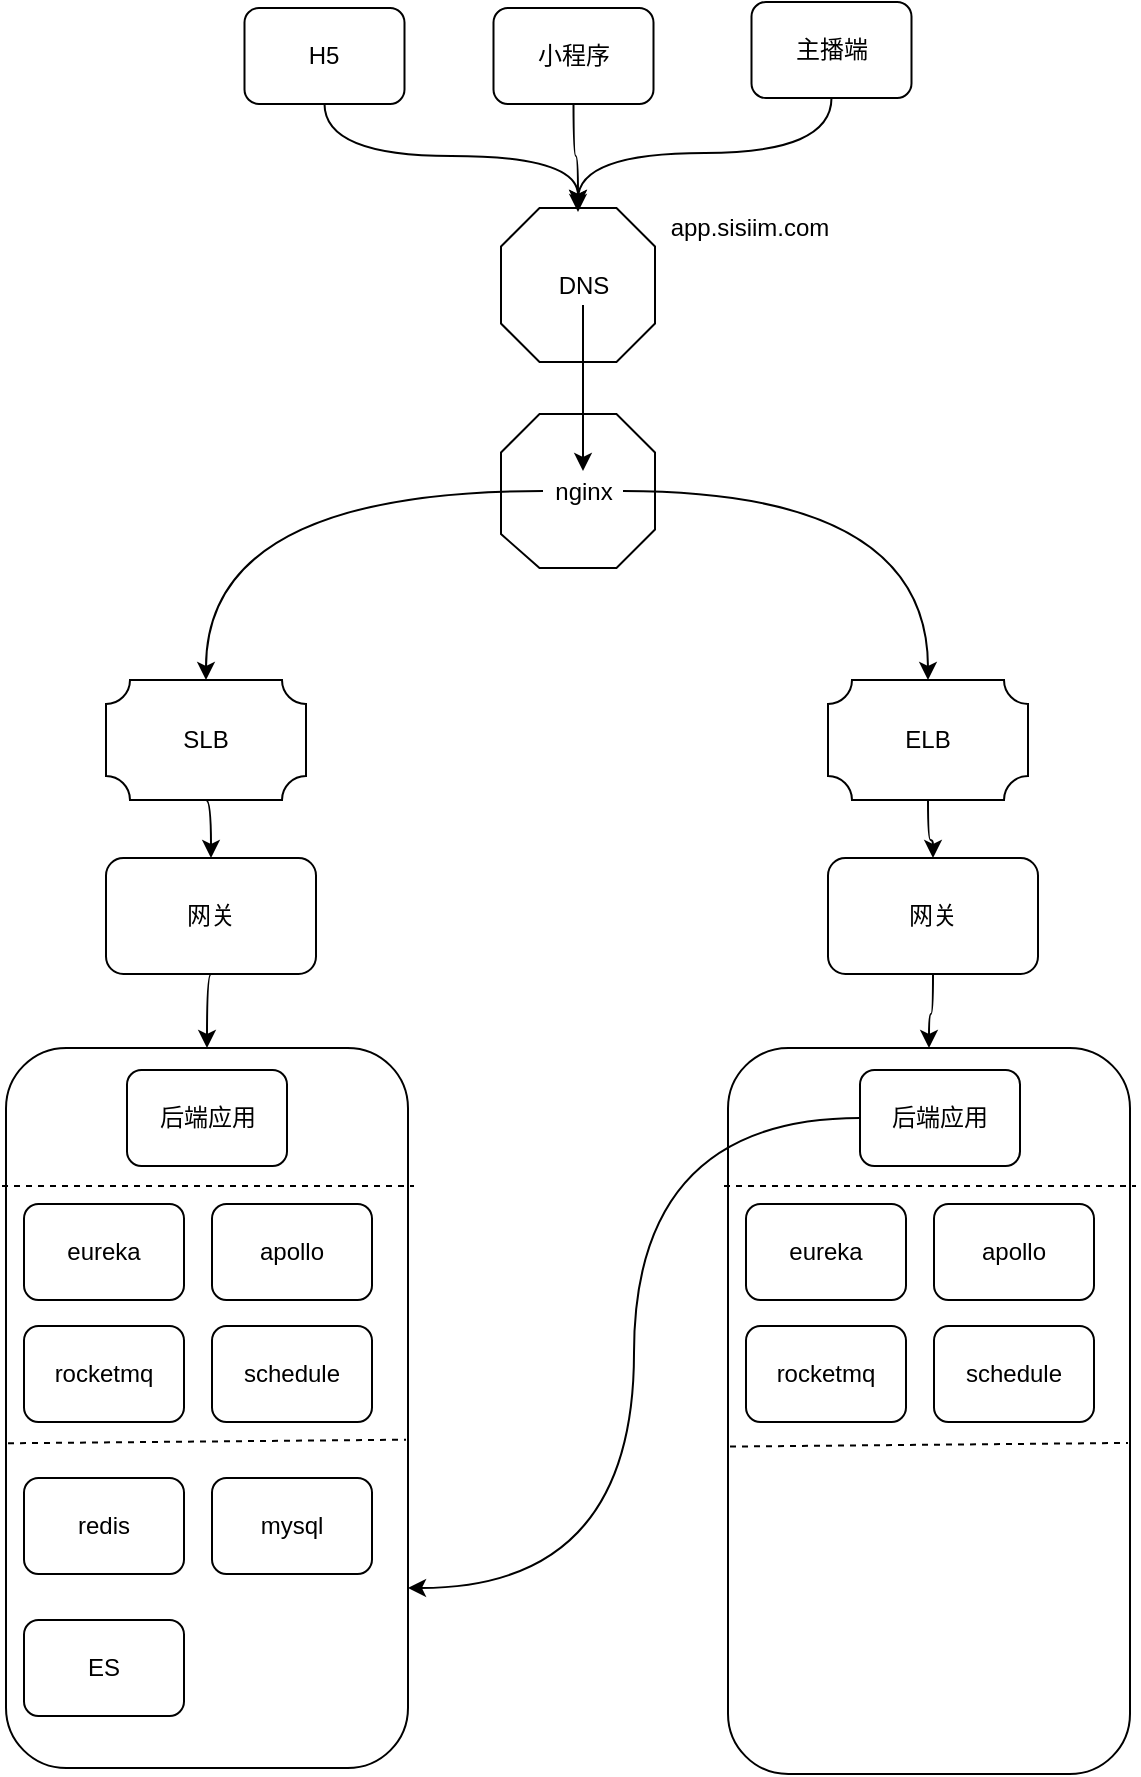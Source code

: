 <mxfile version="14.1.8" type="github">
  <diagram id="Hs13dnjIaAIShmFf6Qo-" name="第 1 页">
    <mxGraphModel dx="791" dy="1690" grid="0" gridSize="10" guides="1" tooltips="1" connect="1" arrows="1" fold="1" page="1" pageScale="1" pageWidth="827" pageHeight="1169" math="0" shadow="0">
      <root>
        <mxCell id="0" />
        <mxCell id="1" parent="0" />
        <mxCell id="erWMEcOCaH_annTz6uU9-1" value="" style="verticalLabelPosition=bottom;verticalAlign=top;html=1;shape=mxgraph.basic.polygon;polyCoords=[[0.25,0],[0.75,0],[1,0.25],[1,0.75],[0.75,1],[0.25,1],[0,0.78],[0,0.25]];polyline=0;" vertex="1" parent="1">
          <mxGeometry x="332.5" y="71" width="77" height="77" as="geometry" />
        </mxCell>
        <mxCell id="yiPBfoOaf0CJgp_YEPqx-1" value="" style="verticalLabelPosition=bottom;verticalAlign=top;html=1;shape=mxgraph.basic.polygon;polyCoords=[[0.25,0],[0.75,0],[1,0.25],[1,0.75],[0.75,1],[0.25,1],[0,0.75],[0,0.25]];polyline=0;" parent="1" vertex="1">
          <mxGeometry x="332.5" y="-32" width="77" height="77" as="geometry" />
        </mxCell>
        <mxCell id="erWMEcOCaH_annTz6uU9-8" style="edgeStyle=orthogonalEdgeStyle;curved=1;orthogonalLoop=1;jettySize=auto;html=1;exitX=0.5;exitY=1;exitDx=0;exitDy=0;entryX=0.5;entryY=0;entryDx=0;entryDy=0;" edge="1" parent="1" source="yiPBfoOaf0CJgp_YEPqx-2" target="erWMEcOCaH_annTz6uU9-2">
          <mxGeometry relative="1" as="geometry" />
        </mxCell>
        <mxCell id="yiPBfoOaf0CJgp_YEPqx-2" value="DNS" style="text;html=1;strokeColor=none;fillColor=none;align=center;verticalAlign=middle;whiteSpace=wrap;rounded=0;" parent="1" vertex="1">
          <mxGeometry x="353.5" y="-3.5" width="40" height="20" as="geometry" />
        </mxCell>
        <mxCell id="erWMEcOCaH_annTz6uU9-9" style="edgeStyle=orthogonalEdgeStyle;curved=1;orthogonalLoop=1;jettySize=auto;html=1;exitX=0.5;exitY=1;exitDx=0;exitDy=0;exitPerimeter=0;entryX=0.5;entryY=0;entryDx=0;entryDy=0;" edge="1" parent="1" source="yiPBfoOaf0CJgp_YEPqx-3" target="yiPBfoOaf0CJgp_YEPqx-7">
          <mxGeometry relative="1" as="geometry" />
        </mxCell>
        <mxCell id="yiPBfoOaf0CJgp_YEPqx-3" value="" style="verticalLabelPosition=bottom;verticalAlign=top;html=1;shape=mxgraph.basic.plaque;dx=6;" parent="1" vertex="1">
          <mxGeometry x="135" y="204" width="100" height="60" as="geometry" />
        </mxCell>
        <mxCell id="yiPBfoOaf0CJgp_YEPqx-4" value="SLB" style="text;html=1;strokeColor=none;fillColor=none;align=center;verticalAlign=middle;whiteSpace=wrap;rounded=0;" parent="1" vertex="1">
          <mxGeometry x="165" y="224" width="40" height="20" as="geometry" />
        </mxCell>
        <mxCell id="erWMEcOCaH_annTz6uU9-10" style="edgeStyle=orthogonalEdgeStyle;curved=1;orthogonalLoop=1;jettySize=auto;html=1;exitX=0.5;exitY=1;exitDx=0;exitDy=0;exitPerimeter=0;" edge="1" parent="1" source="yiPBfoOaf0CJgp_YEPqx-5" target="yiPBfoOaf0CJgp_YEPqx-8">
          <mxGeometry relative="1" as="geometry" />
        </mxCell>
        <mxCell id="yiPBfoOaf0CJgp_YEPqx-5" value="" style="verticalLabelPosition=bottom;verticalAlign=top;html=1;shape=mxgraph.basic.plaque;dx=6;" parent="1" vertex="1">
          <mxGeometry x="496" y="204" width="100" height="60" as="geometry" />
        </mxCell>
        <mxCell id="yiPBfoOaf0CJgp_YEPqx-6" value="ELB" style="text;html=1;strokeColor=none;fillColor=none;align=center;verticalAlign=middle;whiteSpace=wrap;rounded=0;" parent="1" vertex="1">
          <mxGeometry x="526" y="224" width="40" height="20" as="geometry" />
        </mxCell>
        <mxCell id="erWMEcOCaH_annTz6uU9-34" style="edgeStyle=orthogonalEdgeStyle;curved=1;orthogonalLoop=1;jettySize=auto;html=1;exitX=0.5;exitY=1;exitDx=0;exitDy=0;entryX=0.5;entryY=0;entryDx=0;entryDy=0;" edge="1" parent="1" source="yiPBfoOaf0CJgp_YEPqx-7" target="yiPBfoOaf0CJgp_YEPqx-10">
          <mxGeometry relative="1" as="geometry" />
        </mxCell>
        <mxCell id="yiPBfoOaf0CJgp_YEPqx-7" value="网关" style="rounded=1;whiteSpace=wrap;html=1;" parent="1" vertex="1">
          <mxGeometry x="135" y="293" width="105" height="58" as="geometry" />
        </mxCell>
        <mxCell id="erWMEcOCaH_annTz6uU9-33" style="edgeStyle=orthogonalEdgeStyle;curved=1;orthogonalLoop=1;jettySize=auto;html=1;exitX=0.5;exitY=1;exitDx=0;exitDy=0;" edge="1" parent="1" source="yiPBfoOaf0CJgp_YEPqx-8" target="yiPBfoOaf0CJgp_YEPqx-25">
          <mxGeometry relative="1" as="geometry" />
        </mxCell>
        <mxCell id="yiPBfoOaf0CJgp_YEPqx-8" value="网关" style="rounded=1;whiteSpace=wrap;html=1;" parent="1" vertex="1">
          <mxGeometry x="496" y="293" width="105" height="58" as="geometry" />
        </mxCell>
        <mxCell id="yiPBfoOaf0CJgp_YEPqx-10" value="" style="rounded=1;whiteSpace=wrap;html=1;" parent="1" vertex="1">
          <mxGeometry x="85" y="388" width="201" height="360" as="geometry" />
        </mxCell>
        <mxCell id="yiPBfoOaf0CJgp_YEPqx-13" value="eureka" style="rounded=1;whiteSpace=wrap;html=1;" parent="1" vertex="1">
          <mxGeometry x="94" y="466" width="80" height="48" as="geometry" />
        </mxCell>
        <mxCell id="yiPBfoOaf0CJgp_YEPqx-14" value="apollo" style="rounded=1;whiteSpace=wrap;html=1;" parent="1" vertex="1">
          <mxGeometry x="188" y="466" width="80" height="48" as="geometry" />
        </mxCell>
        <mxCell id="yiPBfoOaf0CJgp_YEPqx-15" value="rocketmq" style="rounded=1;whiteSpace=wrap;html=1;" parent="1" vertex="1">
          <mxGeometry x="94" y="527" width="80" height="48" as="geometry" />
        </mxCell>
        <mxCell id="yiPBfoOaf0CJgp_YEPqx-16" value="schedule" style="rounded=1;whiteSpace=wrap;html=1;" parent="1" vertex="1">
          <mxGeometry x="188" y="527" width="80" height="48" as="geometry" />
        </mxCell>
        <mxCell id="yiPBfoOaf0CJgp_YEPqx-18" value="" style="endArrow=none;dashed=1;html=1;entryX=0.995;entryY=0.544;entryDx=0;entryDy=0;entryPerimeter=0;exitX=0.005;exitY=0.549;exitDx=0;exitDy=0;exitPerimeter=0;" parent="1" source="yiPBfoOaf0CJgp_YEPqx-10" target="yiPBfoOaf0CJgp_YEPqx-10" edge="1">
          <mxGeometry width="50" height="50" relative="1" as="geometry">
            <mxPoint x="84" y="590" as="sourcePoint" />
            <mxPoint x="134" y="587" as="targetPoint" />
          </mxGeometry>
        </mxCell>
        <mxCell id="yiPBfoOaf0CJgp_YEPqx-20" value="" style="endArrow=none;dashed=1;html=1;" parent="1" edge="1">
          <mxGeometry width="50" height="50" relative="1" as="geometry">
            <mxPoint x="83" y="457" as="sourcePoint" />
            <mxPoint x="289" y="457" as="targetPoint" />
          </mxGeometry>
        </mxCell>
        <mxCell id="yiPBfoOaf0CJgp_YEPqx-22" value="redis" style="rounded=1;whiteSpace=wrap;html=1;" parent="1" vertex="1">
          <mxGeometry x="94" y="603" width="80" height="48" as="geometry" />
        </mxCell>
        <mxCell id="yiPBfoOaf0CJgp_YEPqx-23" value="mysql" style="rounded=1;whiteSpace=wrap;html=1;" parent="1" vertex="1">
          <mxGeometry x="188" y="603" width="80" height="48" as="geometry" />
        </mxCell>
        <mxCell id="yiPBfoOaf0CJgp_YEPqx-24" value="ES" style="rounded=1;whiteSpace=wrap;html=1;" parent="1" vertex="1">
          <mxGeometry x="94" y="674" width="80" height="48" as="geometry" />
        </mxCell>
        <mxCell id="yiPBfoOaf0CJgp_YEPqx-25" value="" style="rounded=1;whiteSpace=wrap;html=1;" parent="1" vertex="1">
          <mxGeometry x="446" y="388" width="201" height="363" as="geometry" />
        </mxCell>
        <mxCell id="erWMEcOCaH_annTz6uU9-6" style="edgeStyle=orthogonalEdgeStyle;orthogonalLoop=1;jettySize=auto;html=1;exitX=0;exitY=0.5;exitDx=0;exitDy=0;entryX=1;entryY=0.75;entryDx=0;entryDy=0;curved=1;" edge="1" parent="1" source="yiPBfoOaf0CJgp_YEPqx-26" target="yiPBfoOaf0CJgp_YEPqx-10">
          <mxGeometry relative="1" as="geometry" />
        </mxCell>
        <mxCell id="yiPBfoOaf0CJgp_YEPqx-26" value="后端应用" style="rounded=1;whiteSpace=wrap;html=1;" parent="1" vertex="1">
          <mxGeometry x="512" y="399" width="80" height="48" as="geometry" />
        </mxCell>
        <mxCell id="yiPBfoOaf0CJgp_YEPqx-28" value="eureka" style="rounded=1;whiteSpace=wrap;html=1;" parent="1" vertex="1">
          <mxGeometry x="455" y="466" width="80" height="48" as="geometry" />
        </mxCell>
        <mxCell id="yiPBfoOaf0CJgp_YEPqx-29" value="apollo" style="rounded=1;whiteSpace=wrap;html=1;" parent="1" vertex="1">
          <mxGeometry x="549" y="466" width="80" height="48" as="geometry" />
        </mxCell>
        <mxCell id="yiPBfoOaf0CJgp_YEPqx-30" value="rocketmq" style="rounded=1;whiteSpace=wrap;html=1;" parent="1" vertex="1">
          <mxGeometry x="455" y="527" width="80" height="48" as="geometry" />
        </mxCell>
        <mxCell id="yiPBfoOaf0CJgp_YEPqx-31" value="schedule" style="rounded=1;whiteSpace=wrap;html=1;" parent="1" vertex="1">
          <mxGeometry x="549" y="527" width="80" height="48" as="geometry" />
        </mxCell>
        <mxCell id="yiPBfoOaf0CJgp_YEPqx-32" value="" style="endArrow=none;dashed=1;html=1;entryX=0.995;entryY=0.544;entryDx=0;entryDy=0;entryPerimeter=0;exitX=0.005;exitY=0.549;exitDx=0;exitDy=0;exitPerimeter=0;" parent="1" source="yiPBfoOaf0CJgp_YEPqx-25" target="yiPBfoOaf0CJgp_YEPqx-25" edge="1">
          <mxGeometry width="50" height="50" relative="1" as="geometry">
            <mxPoint x="445" y="590" as="sourcePoint" />
            <mxPoint x="495" y="587" as="targetPoint" />
          </mxGeometry>
        </mxCell>
        <mxCell id="yiPBfoOaf0CJgp_YEPqx-33" value="" style="endArrow=none;dashed=1;html=1;" parent="1" edge="1">
          <mxGeometry width="50" height="50" relative="1" as="geometry">
            <mxPoint x="444" y="457" as="sourcePoint" />
            <mxPoint x="650" y="457" as="targetPoint" />
          </mxGeometry>
        </mxCell>
        <mxCell id="erWMEcOCaH_annTz6uU9-3" style="edgeStyle=orthogonalEdgeStyle;orthogonalLoop=1;jettySize=auto;html=1;exitX=0;exitY=0.5;exitDx=0;exitDy=0;entryX=0.5;entryY=0;entryDx=0;entryDy=0;entryPerimeter=0;curved=1;" edge="1" parent="1" source="erWMEcOCaH_annTz6uU9-2" target="yiPBfoOaf0CJgp_YEPqx-3">
          <mxGeometry relative="1" as="geometry" />
        </mxCell>
        <mxCell id="erWMEcOCaH_annTz6uU9-4" style="edgeStyle=orthogonalEdgeStyle;orthogonalLoop=1;jettySize=auto;html=1;exitX=1;exitY=0.5;exitDx=0;exitDy=0;curved=1;" edge="1" parent="1" source="erWMEcOCaH_annTz6uU9-2" target="yiPBfoOaf0CJgp_YEPqx-5">
          <mxGeometry relative="1" as="geometry" />
        </mxCell>
        <mxCell id="erWMEcOCaH_annTz6uU9-2" value="nginx" style="text;html=1;strokeColor=none;fillColor=none;align=center;verticalAlign=middle;whiteSpace=wrap;rounded=0;shadow=1;" vertex="1" parent="1">
          <mxGeometry x="353.5" y="99.5" width="40" height="20" as="geometry" />
        </mxCell>
        <mxCell id="erWMEcOCaH_annTz6uU9-21" value="后端应用" style="rounded=1;whiteSpace=wrap;html=1;" vertex="1" parent="1">
          <mxGeometry x="145.5" y="399" width="80" height="48" as="geometry" />
        </mxCell>
        <mxCell id="erWMEcOCaH_annTz6uU9-27" style="edgeStyle=orthogonalEdgeStyle;curved=1;orthogonalLoop=1;jettySize=auto;html=1;exitX=0.5;exitY=1;exitDx=0;exitDy=0;" edge="1" parent="1" source="erWMEcOCaH_annTz6uU9-24" target="yiPBfoOaf0CJgp_YEPqx-1">
          <mxGeometry relative="1" as="geometry" />
        </mxCell>
        <mxCell id="erWMEcOCaH_annTz6uU9-24" value="H5" style="rounded=1;whiteSpace=wrap;html=1;" vertex="1" parent="1">
          <mxGeometry x="204.25" y="-132" width="80" height="48" as="geometry" />
        </mxCell>
        <mxCell id="erWMEcOCaH_annTz6uU9-29" style="edgeStyle=orthogonalEdgeStyle;curved=1;orthogonalLoop=1;jettySize=auto;html=1;exitX=0.5;exitY=1;exitDx=0;exitDy=0;" edge="1" parent="1" source="erWMEcOCaH_annTz6uU9-25" target="yiPBfoOaf0CJgp_YEPqx-1">
          <mxGeometry relative="1" as="geometry" />
        </mxCell>
        <mxCell id="erWMEcOCaH_annTz6uU9-25" value="小程序" style="rounded=1;whiteSpace=wrap;html=1;" vertex="1" parent="1">
          <mxGeometry x="328.75" y="-132" width="80" height="48" as="geometry" />
        </mxCell>
        <mxCell id="erWMEcOCaH_annTz6uU9-28" style="edgeStyle=orthogonalEdgeStyle;curved=1;orthogonalLoop=1;jettySize=auto;html=1;exitX=0.5;exitY=1;exitDx=0;exitDy=0;entryX=0.5;entryY=0.026;entryDx=0;entryDy=0;entryPerimeter=0;" edge="1" parent="1" source="erWMEcOCaH_annTz6uU9-26" target="yiPBfoOaf0CJgp_YEPqx-1">
          <mxGeometry relative="1" as="geometry" />
        </mxCell>
        <mxCell id="erWMEcOCaH_annTz6uU9-26" value="主播端" style="rounded=1;whiteSpace=wrap;html=1;" vertex="1" parent="1">
          <mxGeometry x="457.75" y="-135" width="80" height="48" as="geometry" />
        </mxCell>
        <mxCell id="erWMEcOCaH_annTz6uU9-30" value="app.sisiim.com" style="text;html=1;strokeColor=none;fillColor=none;align=center;verticalAlign=middle;whiteSpace=wrap;rounded=0;shadow=1;" vertex="1" parent="1">
          <mxGeometry x="437" y="-32" width="40" height="20" as="geometry" />
        </mxCell>
      </root>
    </mxGraphModel>
  </diagram>
</mxfile>
